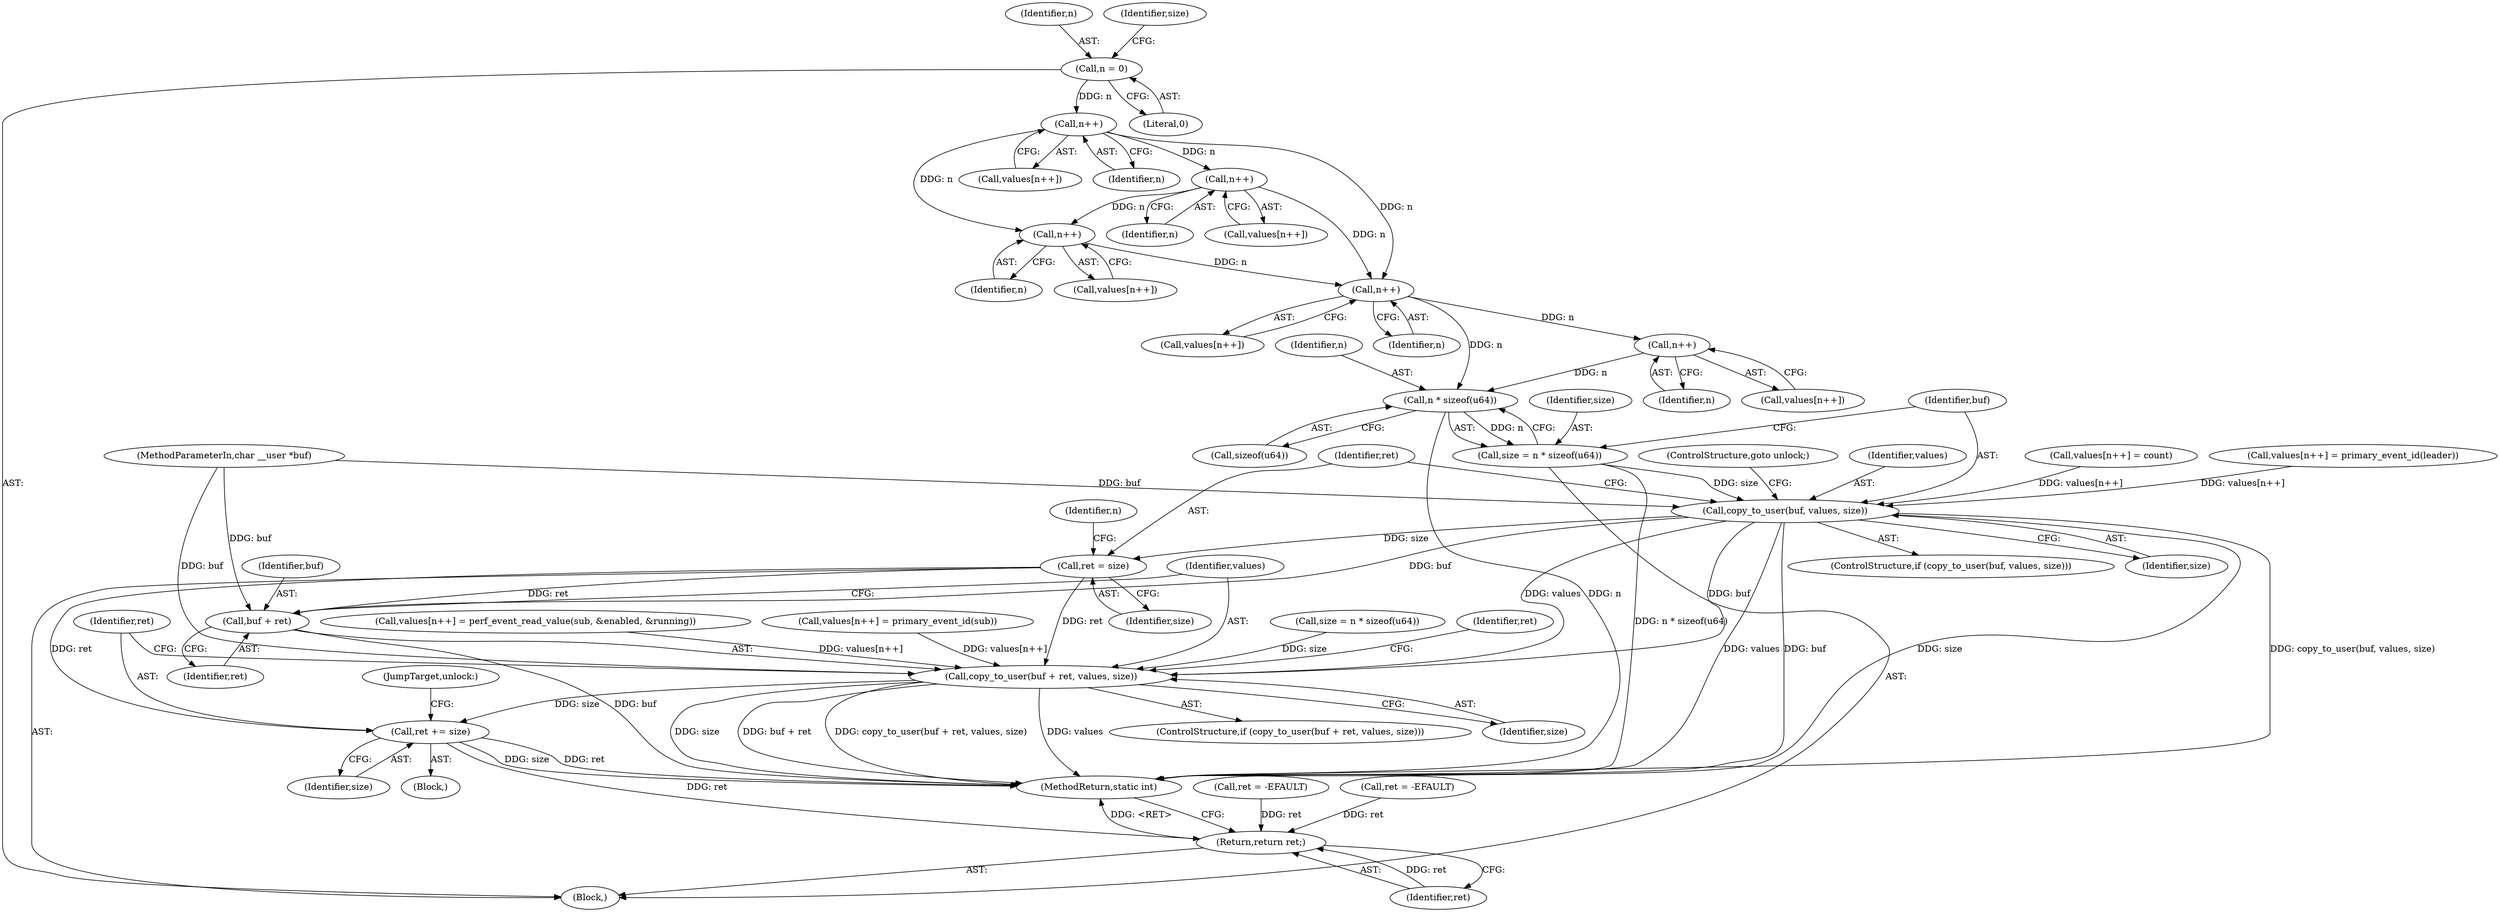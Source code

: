 digraph "1_linux_f63a8daa5812afef4f06c962351687e1ff9ccb2b_4@API" {
"1000197" [label="(Call,n * sizeof(u64))"];
"1000181" [label="(Call,n++)"];
"1000175" [label="(Call,n++)"];
"1000165" [label="(Call,n++)"];
"1000151" [label="(Call,n++)"];
"1000113" [label="(Call,n = 0)"];
"1000191" [label="(Call,n++)"];
"1000195" [label="(Call,size = n * sizeof(u64))"];
"1000202" [label="(Call,copy_to_user(buf, values, size))"];
"1000207" [label="(Call,ret = size)"];
"1000243" [label="(Call,copy_to_user(buf + ret, values, size))"];
"1000255" [label="(Call,ret += size)"];
"1000264" [label="(Return,return ret;)"];
"1000244" [label="(Call,buf + ret)"];
"1000121" [label="(Call,ret = -EFAULT)"];
"1000195" [label="(Call,size = n * sizeof(u64))"];
"1000206" [label="(ControlStructure,goto unlock;)"];
"1000204" [label="(Identifier,values)"];
"1000104" [label="(Block,)"];
"1000208" [label="(Identifier,ret)"];
"1000236" [label="(Call,size = n * sizeof(u64))"];
"1000151" [label="(Call,n++)"];
"1000179" [label="(Call,values[n++])"];
"1000247" [label="(Identifier,values)"];
"1000114" [label="(Identifier,n)"];
"1000255" [label="(Call,ret += size)"];
"1000113" [label="(Call,n = 0)"];
"1000178" [label="(Call,values[n++] = count)"];
"1000201" [label="(ControlStructure,if (copy_to_user(buf, values, size)))"];
"1000103" [label="(MethodParameterIn,char __user *buf)"];
"1000115" [label="(Literal,0)"];
"1000251" [label="(Identifier,ret)"];
"1000265" [label="(Identifier,ret)"];
"1000245" [label="(Identifier,buf)"];
"1000196" [label="(Identifier,size)"];
"1000248" [label="(Identifier,size)"];
"1000266" [label="(MethodReturn,static int)"];
"1000202" [label="(Call,copy_to_user(buf, values, size))"];
"1000242" [label="(ControlStructure,if (copy_to_user(buf + ret, values, size)))"];
"1000175" [label="(Call,n++)"];
"1000198" [label="(Identifier,n)"];
"1000176" [label="(Identifier,n)"];
"1000118" [label="(Identifier,size)"];
"1000199" [label="(Call,sizeof(u64))"];
"1000205" [label="(Identifier,size)"];
"1000209" [label="(Identifier,size)"];
"1000214" [label="(Call,values[n++] = perf_event_read_value(sub, &enabled, &running))"];
"1000212" [label="(Identifier,n)"];
"1000188" [label="(Call,values[n++] = primary_event_id(leader))"];
"1000197" [label="(Call,n * sizeof(u64))"];
"1000181" [label="(Call,n++)"];
"1000210" [label="(Block,)"];
"1000149" [label="(Call,values[n++])"];
"1000264" [label="(Return,return ret;)"];
"1000244" [label="(Call,buf + ret)"];
"1000256" [label="(Identifier,ret)"];
"1000229" [label="(Call,values[n++] = primary_event_id(sub))"];
"1000163" [label="(Call,values[n++])"];
"1000182" [label="(Identifier,n)"];
"1000203" [label="(Identifier,buf)"];
"1000166" [label="(Identifier,n)"];
"1000152" [label="(Identifier,n)"];
"1000250" [label="(Call,ret = -EFAULT)"];
"1000246" [label="(Identifier,ret)"];
"1000243" [label="(Call,copy_to_user(buf + ret, values, size))"];
"1000257" [label="(Identifier,size)"];
"1000165" [label="(Call,n++)"];
"1000189" [label="(Call,values[n++])"];
"1000191" [label="(Call,n++)"];
"1000173" [label="(Call,values[n++])"];
"1000192" [label="(Identifier,n)"];
"1000207" [label="(Call,ret = size)"];
"1000258" [label="(JumpTarget,unlock:)"];
"1000197" -> "1000195"  [label="AST: "];
"1000197" -> "1000199"  [label="CFG: "];
"1000198" -> "1000197"  [label="AST: "];
"1000199" -> "1000197"  [label="AST: "];
"1000195" -> "1000197"  [label="CFG: "];
"1000197" -> "1000266"  [label="DDG: n"];
"1000197" -> "1000195"  [label="DDG: n"];
"1000181" -> "1000197"  [label="DDG: n"];
"1000191" -> "1000197"  [label="DDG: n"];
"1000181" -> "1000179"  [label="AST: "];
"1000181" -> "1000182"  [label="CFG: "];
"1000182" -> "1000181"  [label="AST: "];
"1000179" -> "1000181"  [label="CFG: "];
"1000175" -> "1000181"  [label="DDG: n"];
"1000165" -> "1000181"  [label="DDG: n"];
"1000151" -> "1000181"  [label="DDG: n"];
"1000181" -> "1000191"  [label="DDG: n"];
"1000175" -> "1000173"  [label="AST: "];
"1000175" -> "1000176"  [label="CFG: "];
"1000176" -> "1000175"  [label="AST: "];
"1000173" -> "1000175"  [label="CFG: "];
"1000165" -> "1000175"  [label="DDG: n"];
"1000151" -> "1000175"  [label="DDG: n"];
"1000165" -> "1000163"  [label="AST: "];
"1000165" -> "1000166"  [label="CFG: "];
"1000166" -> "1000165"  [label="AST: "];
"1000163" -> "1000165"  [label="CFG: "];
"1000151" -> "1000165"  [label="DDG: n"];
"1000151" -> "1000149"  [label="AST: "];
"1000151" -> "1000152"  [label="CFG: "];
"1000152" -> "1000151"  [label="AST: "];
"1000149" -> "1000151"  [label="CFG: "];
"1000113" -> "1000151"  [label="DDG: n"];
"1000113" -> "1000104"  [label="AST: "];
"1000113" -> "1000115"  [label="CFG: "];
"1000114" -> "1000113"  [label="AST: "];
"1000115" -> "1000113"  [label="AST: "];
"1000118" -> "1000113"  [label="CFG: "];
"1000191" -> "1000189"  [label="AST: "];
"1000191" -> "1000192"  [label="CFG: "];
"1000192" -> "1000191"  [label="AST: "];
"1000189" -> "1000191"  [label="CFG: "];
"1000195" -> "1000104"  [label="AST: "];
"1000196" -> "1000195"  [label="AST: "];
"1000203" -> "1000195"  [label="CFG: "];
"1000195" -> "1000266"  [label="DDG: n * sizeof(u64)"];
"1000195" -> "1000202"  [label="DDG: size"];
"1000202" -> "1000201"  [label="AST: "];
"1000202" -> "1000205"  [label="CFG: "];
"1000203" -> "1000202"  [label="AST: "];
"1000204" -> "1000202"  [label="AST: "];
"1000205" -> "1000202"  [label="AST: "];
"1000206" -> "1000202"  [label="CFG: "];
"1000208" -> "1000202"  [label="CFG: "];
"1000202" -> "1000266"  [label="DDG: buf"];
"1000202" -> "1000266"  [label="DDG: size"];
"1000202" -> "1000266"  [label="DDG: copy_to_user(buf, values, size)"];
"1000202" -> "1000266"  [label="DDG: values"];
"1000103" -> "1000202"  [label="DDG: buf"];
"1000178" -> "1000202"  [label="DDG: values[n++]"];
"1000188" -> "1000202"  [label="DDG: values[n++]"];
"1000202" -> "1000207"  [label="DDG: size"];
"1000202" -> "1000243"  [label="DDG: buf"];
"1000202" -> "1000243"  [label="DDG: values"];
"1000202" -> "1000244"  [label="DDG: buf"];
"1000207" -> "1000104"  [label="AST: "];
"1000207" -> "1000209"  [label="CFG: "];
"1000208" -> "1000207"  [label="AST: "];
"1000209" -> "1000207"  [label="AST: "];
"1000212" -> "1000207"  [label="CFG: "];
"1000207" -> "1000243"  [label="DDG: ret"];
"1000207" -> "1000244"  [label="DDG: ret"];
"1000207" -> "1000255"  [label="DDG: ret"];
"1000243" -> "1000242"  [label="AST: "];
"1000243" -> "1000248"  [label="CFG: "];
"1000244" -> "1000243"  [label="AST: "];
"1000247" -> "1000243"  [label="AST: "];
"1000248" -> "1000243"  [label="AST: "];
"1000251" -> "1000243"  [label="CFG: "];
"1000256" -> "1000243"  [label="CFG: "];
"1000243" -> "1000266"  [label="DDG: size"];
"1000243" -> "1000266"  [label="DDG: buf + ret"];
"1000243" -> "1000266"  [label="DDG: copy_to_user(buf + ret, values, size)"];
"1000243" -> "1000266"  [label="DDG: values"];
"1000103" -> "1000243"  [label="DDG: buf"];
"1000229" -> "1000243"  [label="DDG: values[n++]"];
"1000214" -> "1000243"  [label="DDG: values[n++]"];
"1000236" -> "1000243"  [label="DDG: size"];
"1000243" -> "1000255"  [label="DDG: size"];
"1000255" -> "1000210"  [label="AST: "];
"1000255" -> "1000257"  [label="CFG: "];
"1000256" -> "1000255"  [label="AST: "];
"1000257" -> "1000255"  [label="AST: "];
"1000258" -> "1000255"  [label="CFG: "];
"1000255" -> "1000266"  [label="DDG: size"];
"1000255" -> "1000266"  [label="DDG: ret"];
"1000255" -> "1000264"  [label="DDG: ret"];
"1000264" -> "1000104"  [label="AST: "];
"1000264" -> "1000265"  [label="CFG: "];
"1000265" -> "1000264"  [label="AST: "];
"1000266" -> "1000264"  [label="CFG: "];
"1000264" -> "1000266"  [label="DDG: <RET>"];
"1000265" -> "1000264"  [label="DDG: ret"];
"1000250" -> "1000264"  [label="DDG: ret"];
"1000121" -> "1000264"  [label="DDG: ret"];
"1000244" -> "1000246"  [label="CFG: "];
"1000245" -> "1000244"  [label="AST: "];
"1000246" -> "1000244"  [label="AST: "];
"1000247" -> "1000244"  [label="CFG: "];
"1000244" -> "1000266"  [label="DDG: buf"];
"1000103" -> "1000244"  [label="DDG: buf"];
}
